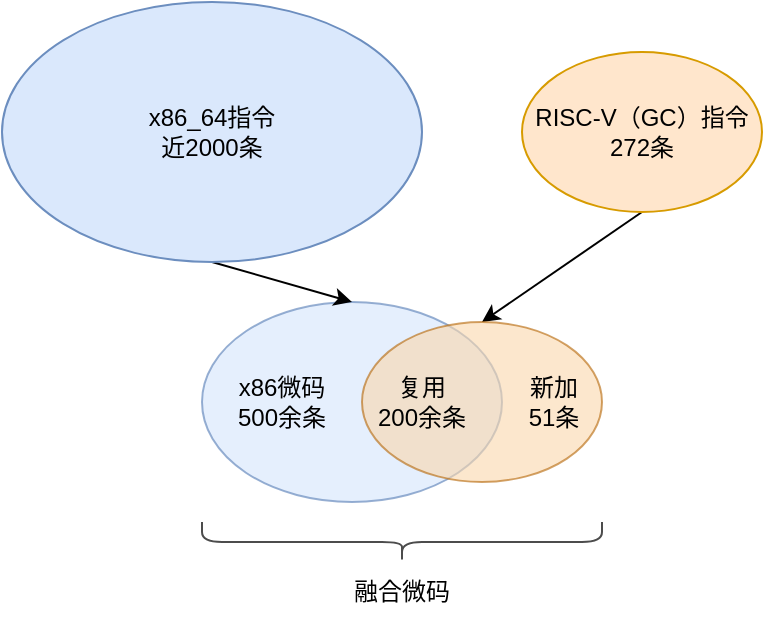<mxfile>
    <diagram id="gZowCQkTl3sgQccaukkg" name="第 1 页">
        <mxGraphModel dx="1000" dy="595" grid="1" gridSize="10" guides="1" tooltips="1" connect="1" arrows="1" fold="1" page="1" pageScale="1" pageWidth="827" pageHeight="1169" math="0" shadow="0">
            <root>
                <mxCell id="0"/>
                <mxCell id="1" parent="0"/>
                <mxCell id="4" value="" style="ellipse;whiteSpace=wrap;html=1;fillColor=#dae8fc;strokeColor=#6c8ebf;opacity=70;" parent="1" vertex="1">
                    <mxGeometry x="170" y="300" width="150" height="100" as="geometry"/>
                </mxCell>
                <mxCell id="10" style="edgeStyle=none;html=1;exitX=0.5;exitY=1;exitDx=0;exitDy=0;entryX=0.5;entryY=0;entryDx=0;entryDy=0;" parent="1" source="2" target="4" edge="1">
                    <mxGeometry relative="1" as="geometry"/>
                </mxCell>
                <mxCell id="2" value="x86_64指令&lt;br&gt;近2000条" style="ellipse;whiteSpace=wrap;html=1;fillColor=#dae8fc;strokeColor=#6c8ebf;" parent="1" vertex="1">
                    <mxGeometry x="70" y="150" width="210" height="130" as="geometry"/>
                </mxCell>
                <mxCell id="11" style="edgeStyle=none;html=1;exitX=0.5;exitY=1;exitDx=0;exitDy=0;entryX=0.5;entryY=0;entryDx=0;entryDy=0;" parent="1" source="3" target="5" edge="1">
                    <mxGeometry relative="1" as="geometry"/>
                </mxCell>
                <mxCell id="3" value="RISC-V（GC）指令&lt;br&gt;272条" style="ellipse;whiteSpace=wrap;html=1;fillColor=#ffe6cc;strokeColor=#d79b00;" parent="1" vertex="1">
                    <mxGeometry x="330" y="175" width="120" height="80" as="geometry"/>
                </mxCell>
                <mxCell id="5" value="" style="ellipse;whiteSpace=wrap;html=1;opacity=60;fillColor=#fad7ac;strokeColor=#b46504;" parent="1" vertex="1">
                    <mxGeometry x="250" y="310" width="120" height="80" as="geometry"/>
                </mxCell>
                <mxCell id="12" value="新加&lt;br&gt;51条" style="text;html=1;strokeColor=none;fillColor=none;align=center;verticalAlign=middle;whiteSpace=wrap;rounded=0;opacity=2;" parent="1" vertex="1">
                    <mxGeometry x="316" y="335" width="60" height="30" as="geometry"/>
                </mxCell>
                <mxCell id="13" value="复用&lt;br&gt;200余条" style="text;html=1;strokeColor=none;fillColor=none;align=center;verticalAlign=middle;whiteSpace=wrap;rounded=0;opacity=2;" parent="1" vertex="1">
                    <mxGeometry x="250" y="335" width="60" height="30" as="geometry"/>
                </mxCell>
                <mxCell id="14" value="x86微码&lt;br&gt;500余条" style="text;html=1;strokeColor=none;fillColor=none;align=center;verticalAlign=middle;whiteSpace=wrap;rounded=0;opacity=2;" parent="1" vertex="1">
                    <mxGeometry x="180" y="335" width="60" height="30" as="geometry"/>
                </mxCell>
                <mxCell id="16" value="" style="shape=curlyBracket;whiteSpace=wrap;html=1;rounded=1;flipH=1;labelPosition=right;verticalLabelPosition=middle;align=left;verticalAlign=middle;opacity=70;direction=north;" parent="1" vertex="1">
                    <mxGeometry x="170" y="410" width="200" height="20" as="geometry"/>
                </mxCell>
                <mxCell id="17" value="融合微码" style="text;html=1;strokeColor=none;fillColor=none;align=center;verticalAlign=middle;whiteSpace=wrap;rounded=0;opacity=70;" parent="1" vertex="1">
                    <mxGeometry x="240" y="430" width="60" height="30" as="geometry"/>
                </mxCell>
            </root>
        </mxGraphModel>
    </diagram>
</mxfile>